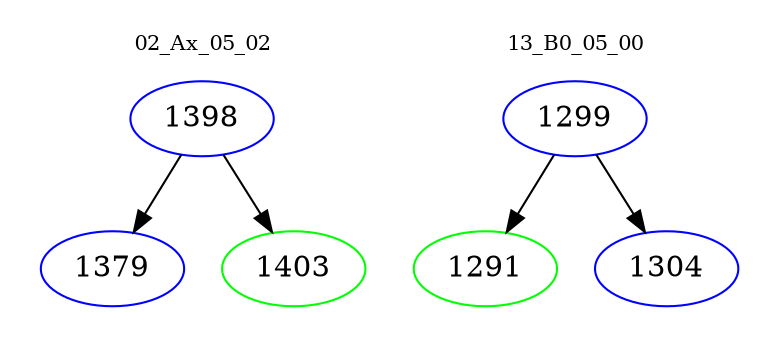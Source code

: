 digraph{
subgraph cluster_0 {
color = white
label = "02_Ax_05_02";
fontsize=10;
T0_1398 [label="1398", color="blue"]
T0_1398 -> T0_1379 [color="black"]
T0_1379 [label="1379", color="blue"]
T0_1398 -> T0_1403 [color="black"]
T0_1403 [label="1403", color="green"]
}
subgraph cluster_1 {
color = white
label = "13_B0_05_00";
fontsize=10;
T1_1299 [label="1299", color="blue"]
T1_1299 -> T1_1291 [color="black"]
T1_1291 [label="1291", color="green"]
T1_1299 -> T1_1304 [color="black"]
T1_1304 [label="1304", color="blue"]
}
}
